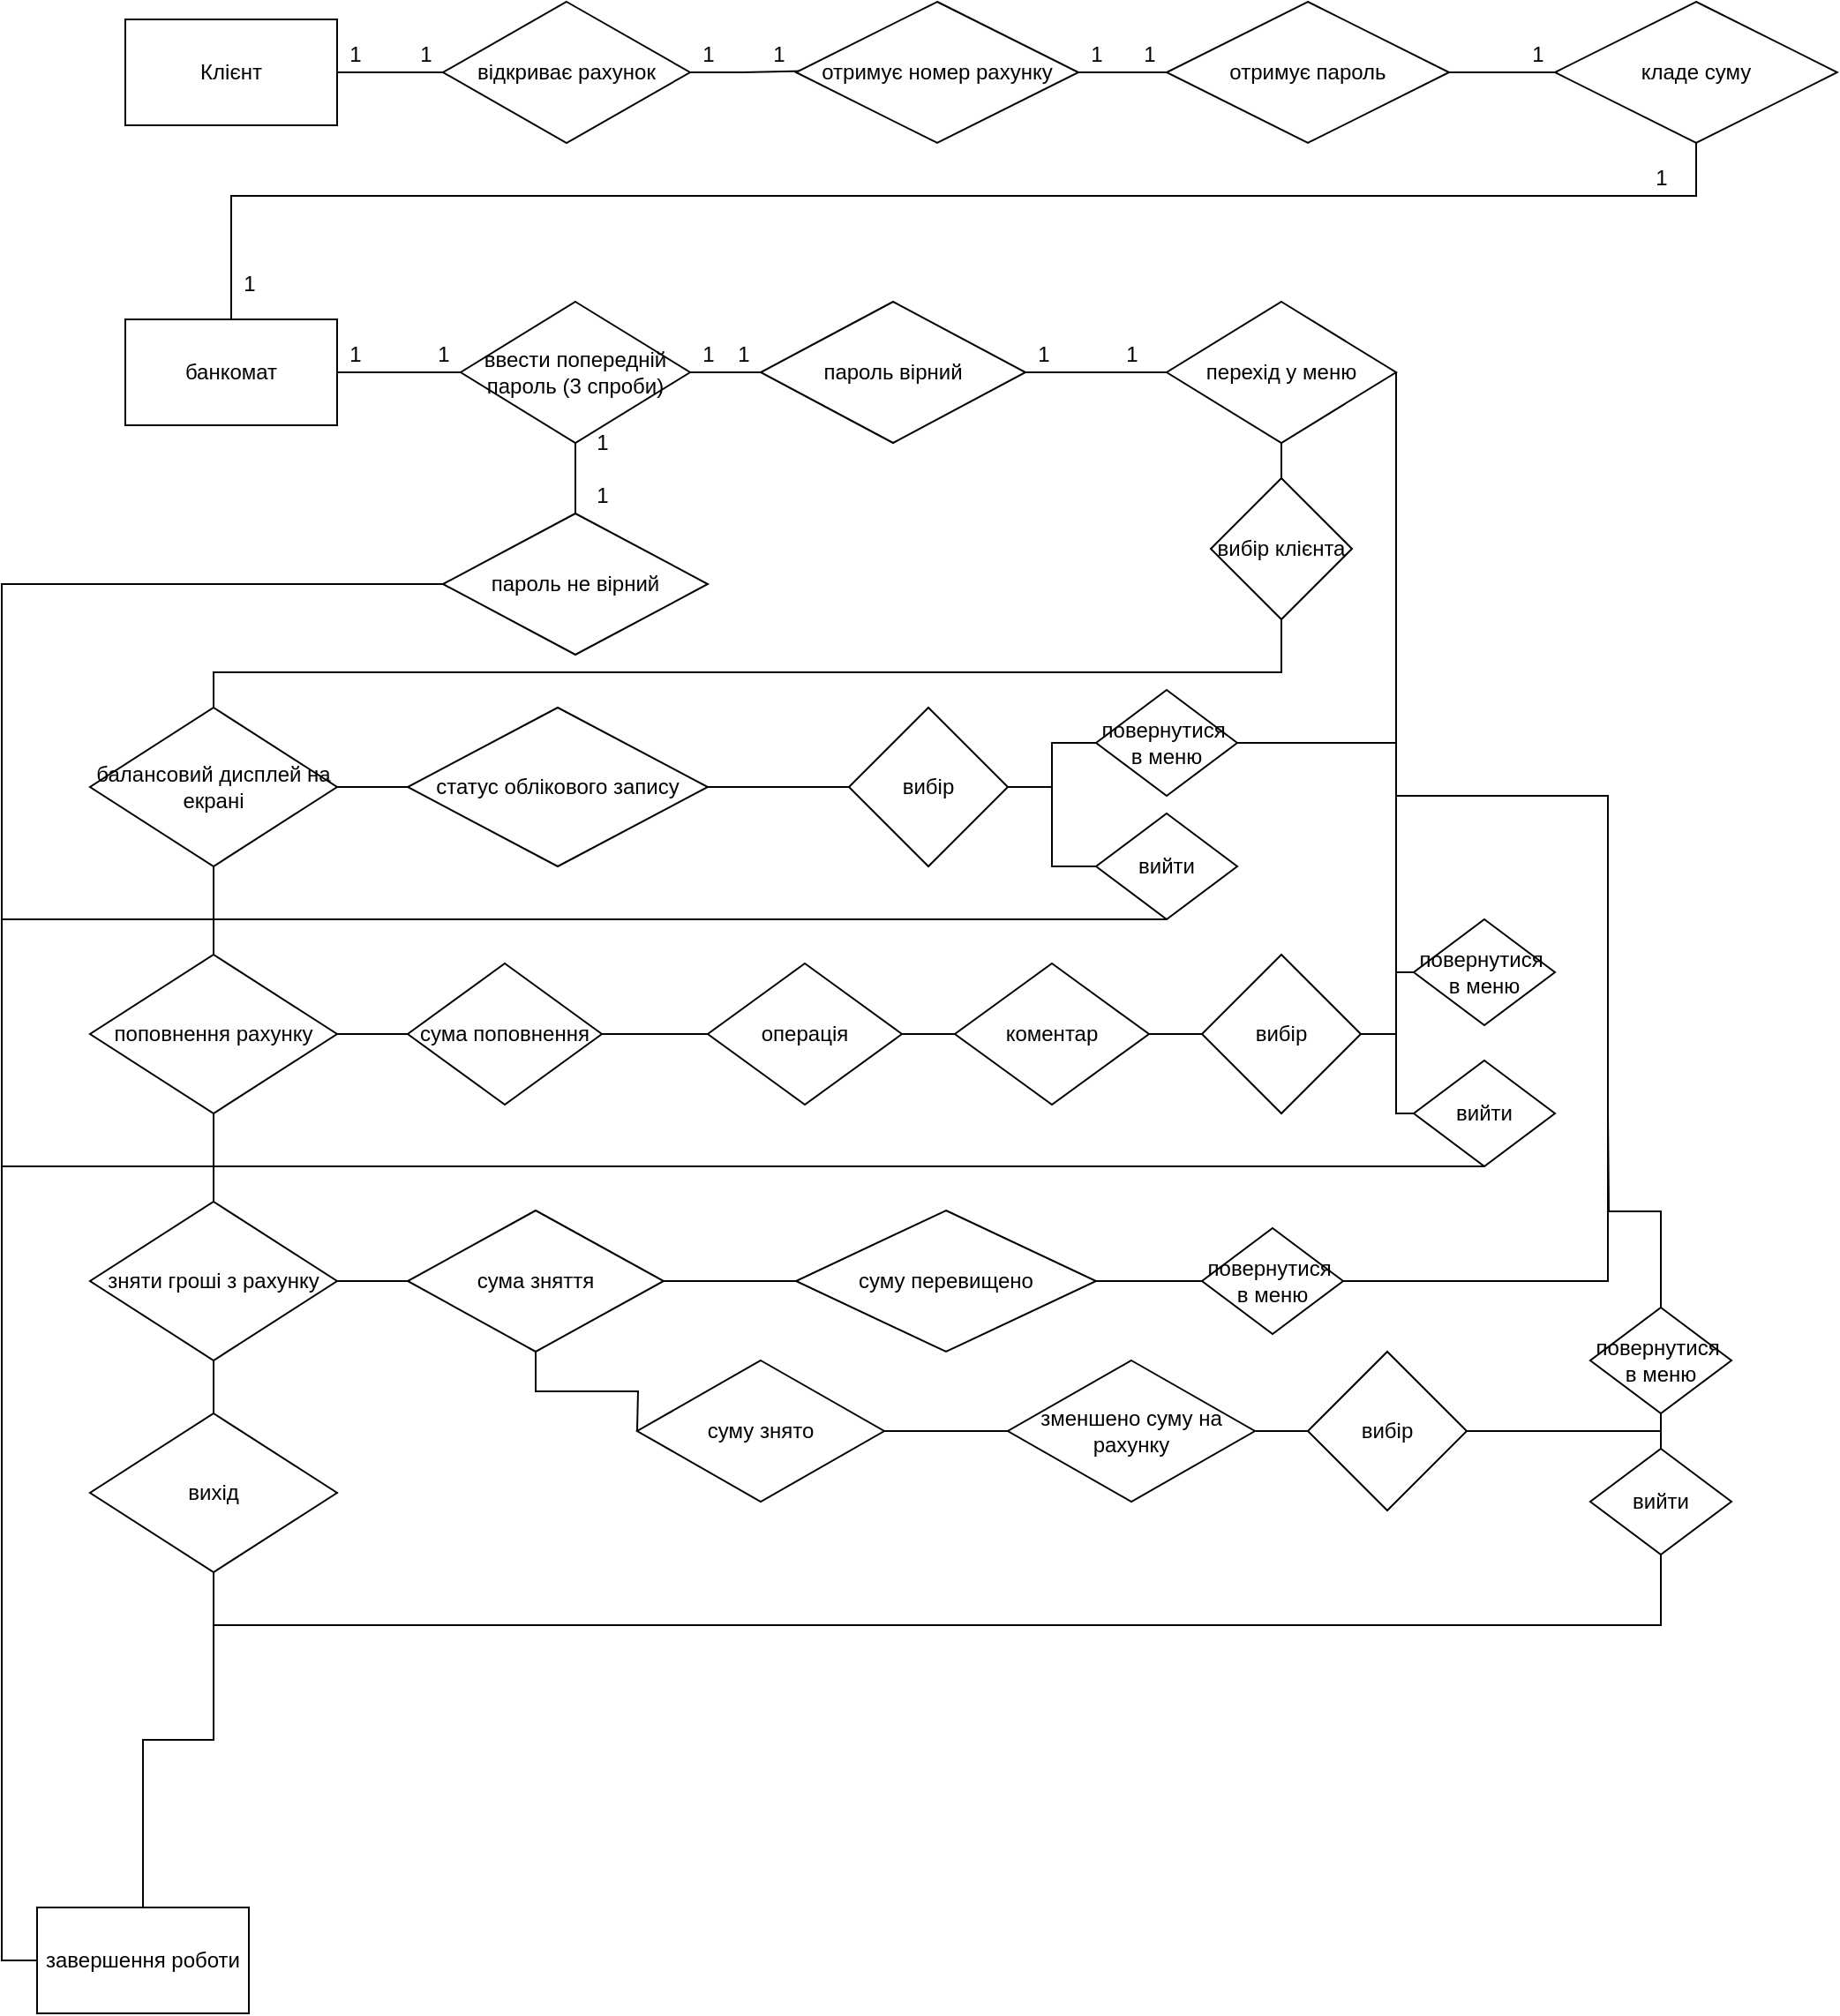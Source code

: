<mxfile version="19.0.0" type="device"><diagram id="A154p5PZdrYbqatmWgkk" name="Сторінка-1"><mxGraphModel dx="1422" dy="875" grid="1" gridSize="10" guides="1" tooltips="1" connect="1" arrows="1" fold="1" page="1" pageScale="1" pageWidth="1169" pageHeight="1654" math="0" shadow="0"><root><mxCell id="0"/><mxCell id="1" parent="0"/><mxCell id="45OHR8cfdw0S3hrVr8gm-3" style="edgeStyle=orthogonalEdgeStyle;rounded=0;orthogonalLoop=1;jettySize=auto;html=1;entryX=0;entryY=0.5;entryDx=0;entryDy=0;endArrow=none;endFill=0;" parent="1" source="45OHR8cfdw0S3hrVr8gm-1" target="45OHR8cfdw0S3hrVr8gm-2" edge="1"><mxGeometry relative="1" as="geometry"/></mxCell><mxCell id="45OHR8cfdw0S3hrVr8gm-1" value="Клієнт" style="rounded=0;whiteSpace=wrap;html=1;" parent="1" vertex="1"><mxGeometry x="90" y="100" width="120" height="60" as="geometry"/></mxCell><mxCell id="45OHR8cfdw0S3hrVr8gm-7" style="edgeStyle=orthogonalEdgeStyle;rounded=0;orthogonalLoop=1;jettySize=auto;html=1;entryX=0.028;entryY=0.49;entryDx=0;entryDy=0;entryPerimeter=0;endArrow=none;endFill=0;" parent="1" source="45OHR8cfdw0S3hrVr8gm-2" target="45OHR8cfdw0S3hrVr8gm-6" edge="1"><mxGeometry relative="1" as="geometry"/></mxCell><mxCell id="45OHR8cfdw0S3hrVr8gm-2" value="відкриває рахунок" style="rhombus;whiteSpace=wrap;html=1;" parent="1" vertex="1"><mxGeometry x="270" y="90" width="140" height="80" as="geometry"/></mxCell><mxCell id="45OHR8cfdw0S3hrVr8gm-4" value="1" style="text;html=1;align=center;verticalAlign=middle;resizable=0;points=[];autosize=1;strokeColor=none;fillColor=none;" parent="1" vertex="1"><mxGeometry x="210" y="110" width="20" height="20" as="geometry"/></mxCell><mxCell id="45OHR8cfdw0S3hrVr8gm-5" value="1" style="text;html=1;align=center;verticalAlign=middle;resizable=0;points=[];autosize=1;strokeColor=none;fillColor=none;" parent="1" vertex="1"><mxGeometry x="250" y="110" width="20" height="20" as="geometry"/></mxCell><mxCell id="45OHR8cfdw0S3hrVr8gm-12" style="edgeStyle=orthogonalEdgeStyle;rounded=0;orthogonalLoop=1;jettySize=auto;html=1;entryX=0;entryY=0.5;entryDx=0;entryDy=0;endArrow=none;endFill=0;" parent="1" source="45OHR8cfdw0S3hrVr8gm-6" target="45OHR8cfdw0S3hrVr8gm-10" edge="1"><mxGeometry relative="1" as="geometry"/></mxCell><mxCell id="45OHR8cfdw0S3hrVr8gm-6" value="отримує номер рахунку" style="rhombus;whiteSpace=wrap;html=1;" parent="1" vertex="1"><mxGeometry x="470" y="90" width="160" height="80" as="geometry"/></mxCell><mxCell id="45OHR8cfdw0S3hrVr8gm-8" value="1" style="text;html=1;align=center;verticalAlign=middle;resizable=0;points=[];autosize=1;strokeColor=none;fillColor=none;" parent="1" vertex="1"><mxGeometry x="410" y="110" width="20" height="20" as="geometry"/></mxCell><mxCell id="45OHR8cfdw0S3hrVr8gm-9" value="1" style="text;html=1;align=center;verticalAlign=middle;resizable=0;points=[];autosize=1;strokeColor=none;fillColor=none;" parent="1" vertex="1"><mxGeometry x="450" y="110" width="20" height="20" as="geometry"/></mxCell><mxCell id="45OHR8cfdw0S3hrVr8gm-13" style="edgeStyle=orthogonalEdgeStyle;rounded=0;orthogonalLoop=1;jettySize=auto;html=1;entryX=0;entryY=0.5;entryDx=0;entryDy=0;endArrow=none;endFill=0;" parent="1" source="45OHR8cfdw0S3hrVr8gm-10" target="45OHR8cfdw0S3hrVr8gm-11" edge="1"><mxGeometry relative="1" as="geometry"/></mxCell><mxCell id="45OHR8cfdw0S3hrVr8gm-10" value="отримує пароль" style="rhombus;whiteSpace=wrap;html=1;" parent="1" vertex="1"><mxGeometry x="680" y="90" width="160" height="80" as="geometry"/></mxCell><mxCell id="45OHR8cfdw0S3hrVr8gm-19" style="edgeStyle=orthogonalEdgeStyle;rounded=0;orthogonalLoop=1;jettySize=auto;html=1;endArrow=none;endFill=0;" parent="1" source="45OHR8cfdw0S3hrVr8gm-11" target="45OHR8cfdw0S3hrVr8gm-18" edge="1"><mxGeometry relative="1" as="geometry"><Array as="points"><mxPoint x="980" y="200"/><mxPoint x="150" y="200"/></Array></mxGeometry></mxCell><mxCell id="45OHR8cfdw0S3hrVr8gm-11" value="кладе суму" style="rhombus;whiteSpace=wrap;html=1;" parent="1" vertex="1"><mxGeometry x="900" y="90" width="160" height="80" as="geometry"/></mxCell><mxCell id="45OHR8cfdw0S3hrVr8gm-14" value="1" style="text;html=1;align=center;verticalAlign=middle;resizable=0;points=[];autosize=1;strokeColor=none;fillColor=none;" parent="1" vertex="1"><mxGeometry x="630" y="110" width="20" height="20" as="geometry"/></mxCell><mxCell id="45OHR8cfdw0S3hrVr8gm-15" value="1" style="text;html=1;align=center;verticalAlign=middle;resizable=0;points=[];autosize=1;strokeColor=none;fillColor=none;" parent="1" vertex="1"><mxGeometry x="660" y="110" width="20" height="20" as="geometry"/></mxCell><mxCell id="45OHR8cfdw0S3hrVr8gm-16" value="1" style="text;html=1;align=center;verticalAlign=middle;resizable=0;points=[];autosize=1;strokeColor=none;fillColor=none;" parent="1" vertex="1"><mxGeometry x="150" y="240" width="20" height="20" as="geometry"/></mxCell><mxCell id="45OHR8cfdw0S3hrVr8gm-17" value="1" style="text;html=1;align=center;verticalAlign=middle;resizable=0;points=[];autosize=1;strokeColor=none;fillColor=none;" parent="1" vertex="1"><mxGeometry x="880" y="110" width="20" height="20" as="geometry"/></mxCell><mxCell id="45OHR8cfdw0S3hrVr8gm-22" style="edgeStyle=orthogonalEdgeStyle;rounded=0;orthogonalLoop=1;jettySize=auto;html=1;endArrow=none;endFill=0;" parent="1" source="45OHR8cfdw0S3hrVr8gm-18" target="45OHR8cfdw0S3hrVr8gm-21" edge="1"><mxGeometry relative="1" as="geometry"/></mxCell><mxCell id="45OHR8cfdw0S3hrVr8gm-18" value="банкомат" style="rounded=0;whiteSpace=wrap;html=1;" parent="1" vertex="1"><mxGeometry x="90" y="270" width="120" height="60" as="geometry"/></mxCell><mxCell id="45OHR8cfdw0S3hrVr8gm-20" value="1" style="text;html=1;align=center;verticalAlign=middle;resizable=0;points=[];autosize=1;strokeColor=none;fillColor=none;" parent="1" vertex="1"><mxGeometry x="950" y="180" width="20" height="20" as="geometry"/></mxCell><mxCell id="45OHR8cfdw0S3hrVr8gm-26" style="edgeStyle=orthogonalEdgeStyle;rounded=0;orthogonalLoop=1;jettySize=auto;html=1;entryX=0;entryY=0.5;entryDx=0;entryDy=0;endArrow=none;endFill=0;" parent="1" source="45OHR8cfdw0S3hrVr8gm-21" target="45OHR8cfdw0S3hrVr8gm-25" edge="1"><mxGeometry relative="1" as="geometry"/></mxCell><mxCell id="45OHR8cfdw0S3hrVr8gm-28" style="edgeStyle=orthogonalEdgeStyle;rounded=0;orthogonalLoop=1;jettySize=auto;html=1;entryX=0.5;entryY=0;entryDx=0;entryDy=0;endArrow=none;endFill=0;" parent="1" source="45OHR8cfdw0S3hrVr8gm-21" target="45OHR8cfdw0S3hrVr8gm-27" edge="1"><mxGeometry relative="1" as="geometry"/></mxCell><mxCell id="45OHR8cfdw0S3hrVr8gm-21" value="ввести попередній пароль (3 спроби)" style="rhombus;whiteSpace=wrap;html=1;" parent="1" vertex="1"><mxGeometry x="280" y="260" width="130" height="80" as="geometry"/></mxCell><mxCell id="45OHR8cfdw0S3hrVr8gm-23" value="1" style="text;html=1;align=center;verticalAlign=middle;resizable=0;points=[];autosize=1;strokeColor=none;fillColor=none;" parent="1" vertex="1"><mxGeometry x="210" y="280" width="20" height="20" as="geometry"/></mxCell><mxCell id="45OHR8cfdw0S3hrVr8gm-24" value="1" style="text;html=1;align=center;verticalAlign=middle;resizable=0;points=[];autosize=1;strokeColor=none;fillColor=none;" parent="1" vertex="1"><mxGeometry x="260" y="280" width="20" height="20" as="geometry"/></mxCell><mxCell id="45OHR8cfdw0S3hrVr8gm-34" style="edgeStyle=orthogonalEdgeStyle;rounded=0;orthogonalLoop=1;jettySize=auto;html=1;entryX=0;entryY=0.5;entryDx=0;entryDy=0;endArrow=none;endFill=0;" parent="1" source="45OHR8cfdw0S3hrVr8gm-25" target="45OHR8cfdw0S3hrVr8gm-33" edge="1"><mxGeometry relative="1" as="geometry"/></mxCell><mxCell id="45OHR8cfdw0S3hrVr8gm-25" value="пароль вірний" style="rhombus;whiteSpace=wrap;html=1;" parent="1" vertex="1"><mxGeometry x="450" y="260" width="150" height="80" as="geometry"/></mxCell><mxCell id="45OHR8cfdw0S3hrVr8gm-32" style="edgeStyle=orthogonalEdgeStyle;rounded=0;orthogonalLoop=1;jettySize=auto;html=1;entryX=0;entryY=0.5;entryDx=0;entryDy=0;endArrow=none;endFill=0;" parent="1" source="45OHR8cfdw0S3hrVr8gm-27" target="45OHR8cfdw0S3hrVr8gm-31" edge="1"><mxGeometry relative="1" as="geometry"/></mxCell><mxCell id="45OHR8cfdw0S3hrVr8gm-27" value="пароль не вірний" style="rhombus;whiteSpace=wrap;html=1;" parent="1" vertex="1"><mxGeometry x="270" y="380" width="150" height="80" as="geometry"/></mxCell><mxCell id="45OHR8cfdw0S3hrVr8gm-29" value="1" style="text;html=1;align=center;verticalAlign=middle;resizable=0;points=[];autosize=1;strokeColor=none;fillColor=none;" parent="1" vertex="1"><mxGeometry x="350" y="330" width="20" height="20" as="geometry"/></mxCell><mxCell id="45OHR8cfdw0S3hrVr8gm-30" value="1" style="text;html=1;align=center;verticalAlign=middle;resizable=0;points=[];autosize=1;strokeColor=none;fillColor=none;" parent="1" vertex="1"><mxGeometry x="350" y="360" width="20" height="20" as="geometry"/></mxCell><mxCell id="45OHR8cfdw0S3hrVr8gm-31" value="завершення роботи" style="rounded=0;whiteSpace=wrap;html=1;" parent="1" vertex="1"><mxGeometry x="40" y="1170" width="120" height="60" as="geometry"/></mxCell><mxCell id="45OHR8cfdw0S3hrVr8gm-33" value="перехід у меню" style="rhombus;whiteSpace=wrap;html=1;" parent="1" vertex="1"><mxGeometry x="680" y="260" width="130" height="80" as="geometry"/></mxCell><mxCell id="45OHR8cfdw0S3hrVr8gm-35" value="1" style="text;html=1;align=center;verticalAlign=middle;resizable=0;points=[];autosize=1;strokeColor=none;fillColor=none;" parent="1" vertex="1"><mxGeometry x="410" y="280" width="20" height="20" as="geometry"/></mxCell><mxCell id="45OHR8cfdw0S3hrVr8gm-36" value="1" style="text;html=1;align=center;verticalAlign=middle;resizable=0;points=[];autosize=1;strokeColor=none;fillColor=none;" parent="1" vertex="1"><mxGeometry x="430" y="280" width="20" height="20" as="geometry"/></mxCell><mxCell id="45OHR8cfdw0S3hrVr8gm-37" value="1" style="text;html=1;align=center;verticalAlign=middle;resizable=0;points=[];autosize=1;strokeColor=none;fillColor=none;" parent="1" vertex="1"><mxGeometry x="600" y="280" width="20" height="20" as="geometry"/></mxCell><mxCell id="45OHR8cfdw0S3hrVr8gm-38" value="1" style="text;html=1;align=center;verticalAlign=middle;resizable=0;points=[];autosize=1;strokeColor=none;fillColor=none;" parent="1" vertex="1"><mxGeometry x="650" y="280" width="20" height="20" as="geometry"/></mxCell><mxCell id="45OHR8cfdw0S3hrVr8gm-44" style="edgeStyle=orthogonalEdgeStyle;rounded=0;orthogonalLoop=1;jettySize=auto;html=1;entryX=0.5;entryY=0;entryDx=0;entryDy=0;endArrow=none;endFill=0;" parent="1" source="45OHR8cfdw0S3hrVr8gm-40" target="45OHR8cfdw0S3hrVr8gm-41" edge="1"><mxGeometry relative="1" as="geometry"/></mxCell><mxCell id="45OHR8cfdw0S3hrVr8gm-55" style="edgeStyle=orthogonalEdgeStyle;rounded=0;orthogonalLoop=1;jettySize=auto;html=1;entryX=0;entryY=0.5;entryDx=0;entryDy=0;endArrow=none;endFill=0;" parent="1" source="45OHR8cfdw0S3hrVr8gm-40" target="45OHR8cfdw0S3hrVr8gm-54" edge="1"><mxGeometry relative="1" as="geometry"/></mxCell><mxCell id="45OHR8cfdw0S3hrVr8gm-79" style="edgeStyle=orthogonalEdgeStyle;rounded=0;orthogonalLoop=1;jettySize=auto;html=1;entryX=0.5;entryY=1;entryDx=0;entryDy=0;endArrow=none;endFill=0;" parent="1" source="45OHR8cfdw0S3hrVr8gm-40" target="45OHR8cfdw0S3hrVr8gm-78" edge="1"><mxGeometry relative="1" as="geometry"><Array as="points"><mxPoint x="140" y="470"/><mxPoint x="745" y="470"/></Array></mxGeometry></mxCell><mxCell id="45OHR8cfdw0S3hrVr8gm-40" value="балансовий дисплей на екрані" style="rhombus;whiteSpace=wrap;html=1;" parent="1" vertex="1"><mxGeometry x="70" y="490" width="140" height="90" as="geometry"/></mxCell><mxCell id="45OHR8cfdw0S3hrVr8gm-48" style="edgeStyle=orthogonalEdgeStyle;rounded=0;orthogonalLoop=1;jettySize=auto;html=1;entryX=0.5;entryY=0;entryDx=0;entryDy=0;endArrow=none;endFill=0;" parent="1" source="45OHR8cfdw0S3hrVr8gm-41" target="45OHR8cfdw0S3hrVr8gm-47" edge="1"><mxGeometry relative="1" as="geometry"/></mxCell><mxCell id="45OHR8cfdw0S3hrVr8gm-65" style="edgeStyle=orthogonalEdgeStyle;rounded=0;orthogonalLoop=1;jettySize=auto;html=1;entryX=0;entryY=0.5;entryDx=0;entryDy=0;endArrow=none;endFill=0;" parent="1" source="45OHR8cfdw0S3hrVr8gm-41" target="45OHR8cfdw0S3hrVr8gm-64" edge="1"><mxGeometry relative="1" as="geometry"/></mxCell><mxCell id="45OHR8cfdw0S3hrVr8gm-41" value="поповнення рахунку" style="rhombus;whiteSpace=wrap;html=1;" parent="1" vertex="1"><mxGeometry x="70" y="630" width="140" height="90" as="geometry"/></mxCell><mxCell id="45OHR8cfdw0S3hrVr8gm-52" style="edgeStyle=orthogonalEdgeStyle;rounded=0;orthogonalLoop=1;jettySize=auto;html=1;entryX=0.5;entryY=0;entryDx=0;entryDy=0;endArrow=none;endFill=0;" parent="1" source="45OHR8cfdw0S3hrVr8gm-47" target="45OHR8cfdw0S3hrVr8gm-51" edge="1"><mxGeometry relative="1" as="geometry"/></mxCell><mxCell id="45OHR8cfdw0S3hrVr8gm-84" style="edgeStyle=orthogonalEdgeStyle;rounded=0;orthogonalLoop=1;jettySize=auto;html=1;endArrow=none;endFill=0;" parent="1" source="45OHR8cfdw0S3hrVr8gm-47" target="45OHR8cfdw0S3hrVr8gm-82" edge="1"><mxGeometry relative="1" as="geometry"/></mxCell><mxCell id="45OHR8cfdw0S3hrVr8gm-47" value="зняти гроші з рахунку" style="rhombus;whiteSpace=wrap;html=1;" parent="1" vertex="1"><mxGeometry x="70" y="770" width="140" height="90" as="geometry"/></mxCell><mxCell id="45OHR8cfdw0S3hrVr8gm-81" style="edgeStyle=orthogonalEdgeStyle;rounded=0;orthogonalLoop=1;jettySize=auto;html=1;endArrow=none;endFill=0;" parent="1" source="45OHR8cfdw0S3hrVr8gm-51" target="45OHR8cfdw0S3hrVr8gm-31" edge="1"><mxGeometry relative="1" as="geometry"/></mxCell><mxCell id="45OHR8cfdw0S3hrVr8gm-51" value="вихід" style="rhombus;whiteSpace=wrap;html=1;" parent="1" vertex="1"><mxGeometry x="70" y="890" width="140" height="90" as="geometry"/></mxCell><mxCell id="45OHR8cfdw0S3hrVr8gm-54" value="статус облікового запису" style="rhombus;whiteSpace=wrap;html=1;" parent="1" vertex="1"><mxGeometry x="250" y="490" width="170" height="90" as="geometry"/></mxCell><mxCell id="45OHR8cfdw0S3hrVr8gm-60" style="edgeStyle=orthogonalEdgeStyle;rounded=0;orthogonalLoop=1;jettySize=auto;html=1;entryX=0;entryY=0.5;entryDx=0;entryDy=0;endArrow=none;endFill=0;" parent="1" source="45OHR8cfdw0S3hrVr8gm-56" target="45OHR8cfdw0S3hrVr8gm-58" edge="1"><mxGeometry relative="1" as="geometry"/></mxCell><mxCell id="45OHR8cfdw0S3hrVr8gm-61" style="edgeStyle=orthogonalEdgeStyle;rounded=0;orthogonalLoop=1;jettySize=auto;html=1;entryX=0;entryY=0.5;entryDx=0;entryDy=0;endArrow=none;endFill=0;" parent="1" source="45OHR8cfdw0S3hrVr8gm-56" target="45OHR8cfdw0S3hrVr8gm-59" edge="1"><mxGeometry relative="1" as="geometry"/></mxCell><mxCell id="45OHR8cfdw0S3hrVr8gm-56" value="вибір" style="rhombus;whiteSpace=wrap;html=1;" parent="1" vertex="1"><mxGeometry x="500" y="490" width="90" height="90" as="geometry"/></mxCell><mxCell id="45OHR8cfdw0S3hrVr8gm-57" value="" style="edgeStyle=orthogonalEdgeStyle;rounded=0;orthogonalLoop=1;jettySize=auto;html=1;endArrow=none;endFill=0;" parent="1" source="45OHR8cfdw0S3hrVr8gm-54" target="45OHR8cfdw0S3hrVr8gm-56" edge="1"><mxGeometry relative="1" as="geometry"/></mxCell><mxCell id="45OHR8cfdw0S3hrVr8gm-62" style="edgeStyle=orthogonalEdgeStyle;rounded=0;orthogonalLoop=1;jettySize=auto;html=1;entryX=1;entryY=0.5;entryDx=0;entryDy=0;endArrow=none;endFill=0;" parent="1" source="45OHR8cfdw0S3hrVr8gm-58" target="45OHR8cfdw0S3hrVr8gm-33" edge="1"><mxGeometry relative="1" as="geometry"><Array as="points"><mxPoint x="810" y="510"/></Array></mxGeometry></mxCell><mxCell id="45OHR8cfdw0S3hrVr8gm-58" value="повернутися&amp;nbsp; в меню" style="rhombus;whiteSpace=wrap;html=1;" parent="1" vertex="1"><mxGeometry x="640" y="480" width="80" height="60" as="geometry"/></mxCell><mxCell id="45OHR8cfdw0S3hrVr8gm-63" style="edgeStyle=orthogonalEdgeStyle;rounded=0;orthogonalLoop=1;jettySize=auto;html=1;endArrow=none;endFill=0;" parent="1" source="45OHR8cfdw0S3hrVr8gm-59" edge="1"><mxGeometry relative="1" as="geometry"><mxPoint x="20" y="610" as="targetPoint"/><Array as="points"><mxPoint x="480" y="610"/><mxPoint x="480" y="610"/></Array></mxGeometry></mxCell><mxCell id="45OHR8cfdw0S3hrVr8gm-59" value="вийти" style="rhombus;whiteSpace=wrap;html=1;" parent="1" vertex="1"><mxGeometry x="640" y="550" width="80" height="60" as="geometry"/></mxCell><mxCell id="45OHR8cfdw0S3hrVr8gm-66" style="edgeStyle=orthogonalEdgeStyle;rounded=0;orthogonalLoop=1;jettySize=auto;html=1;endArrow=none;endFill=0;" parent="1" source="45OHR8cfdw0S3hrVr8gm-64" edge="1"><mxGeometry relative="1" as="geometry"><mxPoint x="420" y="675" as="targetPoint"/></mxGeometry></mxCell><mxCell id="45OHR8cfdw0S3hrVr8gm-64" value="сума поповнення" style="rhombus;whiteSpace=wrap;html=1;" parent="1" vertex="1"><mxGeometry x="250" y="635" width="110" height="80" as="geometry"/></mxCell><mxCell id="45OHR8cfdw0S3hrVr8gm-69" style="edgeStyle=orthogonalEdgeStyle;rounded=0;orthogonalLoop=1;jettySize=auto;html=1;entryX=0;entryY=0.5;entryDx=0;entryDy=0;endArrow=none;endFill=0;" parent="1" source="45OHR8cfdw0S3hrVr8gm-67" target="45OHR8cfdw0S3hrVr8gm-68" edge="1"><mxGeometry relative="1" as="geometry"/></mxCell><mxCell id="45OHR8cfdw0S3hrVr8gm-67" value="операція" style="rhombus;whiteSpace=wrap;html=1;" parent="1" vertex="1"><mxGeometry x="420" y="635" width="110" height="80" as="geometry"/></mxCell><mxCell id="45OHR8cfdw0S3hrVr8gm-73" style="edgeStyle=orthogonalEdgeStyle;rounded=0;orthogonalLoop=1;jettySize=auto;html=1;entryX=0;entryY=0.5;entryDx=0;entryDy=0;endArrow=none;endFill=0;" parent="1" source="45OHR8cfdw0S3hrVr8gm-68" target="45OHR8cfdw0S3hrVr8gm-70" edge="1"><mxGeometry relative="1" as="geometry"/></mxCell><mxCell id="45OHR8cfdw0S3hrVr8gm-68" value="коментар" style="rhombus;whiteSpace=wrap;html=1;" parent="1" vertex="1"><mxGeometry x="560" y="635" width="110" height="80" as="geometry"/></mxCell><mxCell id="45OHR8cfdw0S3hrVr8gm-74" style="edgeStyle=orthogonalEdgeStyle;rounded=0;orthogonalLoop=1;jettySize=auto;html=1;entryX=0;entryY=0.5;entryDx=0;entryDy=0;endArrow=none;endFill=0;" parent="1" source="45OHR8cfdw0S3hrVr8gm-70" target="45OHR8cfdw0S3hrVr8gm-71" edge="1"><mxGeometry relative="1" as="geometry"/></mxCell><mxCell id="45OHR8cfdw0S3hrVr8gm-75" style="edgeStyle=orthogonalEdgeStyle;rounded=0;orthogonalLoop=1;jettySize=auto;html=1;entryX=0;entryY=0.5;entryDx=0;entryDy=0;endArrow=none;endFill=0;" parent="1" source="45OHR8cfdw0S3hrVr8gm-70" target="45OHR8cfdw0S3hrVr8gm-72" edge="1"><mxGeometry relative="1" as="geometry"/></mxCell><mxCell id="45OHR8cfdw0S3hrVr8gm-70" value="вибір" style="rhombus;whiteSpace=wrap;html=1;" parent="1" vertex="1"><mxGeometry x="700" y="630" width="90" height="90" as="geometry"/></mxCell><mxCell id="45OHR8cfdw0S3hrVr8gm-76" style="edgeStyle=orthogonalEdgeStyle;rounded=0;orthogonalLoop=1;jettySize=auto;html=1;endArrow=none;endFill=0;" parent="1" source="45OHR8cfdw0S3hrVr8gm-71" edge="1"><mxGeometry relative="1" as="geometry"><mxPoint x="810" y="510.0" as="targetPoint"/><Array as="points"><mxPoint x="810" y="640"/></Array></mxGeometry></mxCell><mxCell id="45OHR8cfdw0S3hrVr8gm-71" value="повернутися&amp;nbsp; в меню" style="rhombus;whiteSpace=wrap;html=1;" parent="1" vertex="1"><mxGeometry x="820" y="610" width="80" height="60" as="geometry"/></mxCell><mxCell id="45OHR8cfdw0S3hrVr8gm-77" style="edgeStyle=orthogonalEdgeStyle;rounded=0;orthogonalLoop=1;jettySize=auto;html=1;endArrow=none;endFill=0;" parent="1" source="45OHR8cfdw0S3hrVr8gm-72" edge="1"><mxGeometry relative="1" as="geometry"><mxPoint x="20" y="770" as="targetPoint"/><Array as="points"><mxPoint x="20" y="750"/></Array></mxGeometry></mxCell><mxCell id="45OHR8cfdw0S3hrVr8gm-72" value="вийти" style="rhombus;whiteSpace=wrap;html=1;" parent="1" vertex="1"><mxGeometry x="820" y="690" width="80" height="60" as="geometry"/></mxCell><mxCell id="45OHR8cfdw0S3hrVr8gm-80" style="edgeStyle=orthogonalEdgeStyle;rounded=0;orthogonalLoop=1;jettySize=auto;html=1;endArrow=none;endFill=0;" parent="1" source="45OHR8cfdw0S3hrVr8gm-78" target="45OHR8cfdw0S3hrVr8gm-33" edge="1"><mxGeometry relative="1" as="geometry"/></mxCell><mxCell id="45OHR8cfdw0S3hrVr8gm-78" value="вибір клієнта" style="rhombus;whiteSpace=wrap;html=1;" parent="1" vertex="1"><mxGeometry x="705" y="360" width="80" height="80" as="geometry"/></mxCell><mxCell id="45OHR8cfdw0S3hrVr8gm-83" style="edgeStyle=orthogonalEdgeStyle;rounded=0;orthogonalLoop=1;jettySize=auto;html=1;endArrow=none;endFill=0;" parent="1" source="45OHR8cfdw0S3hrVr8gm-82" edge="1"><mxGeometry relative="1" as="geometry"><mxPoint x="470" y="815" as="targetPoint"/></mxGeometry></mxCell><mxCell id="45OHR8cfdw0S3hrVr8gm-89" style="edgeStyle=orthogonalEdgeStyle;rounded=0;orthogonalLoop=1;jettySize=auto;html=1;endArrow=none;endFill=0;" parent="1" source="45OHR8cfdw0S3hrVr8gm-82" edge="1"><mxGeometry relative="1" as="geometry"><mxPoint x="380" y="900" as="targetPoint"/></mxGeometry></mxCell><mxCell id="45OHR8cfdw0S3hrVr8gm-82" value="сума зняття" style="rhombus;whiteSpace=wrap;html=1;" parent="1" vertex="1"><mxGeometry x="250" y="775" width="145" height="80" as="geometry"/></mxCell><mxCell id="45OHR8cfdw0S3hrVr8gm-86" style="edgeStyle=orthogonalEdgeStyle;rounded=0;orthogonalLoop=1;jettySize=auto;html=1;endArrow=none;endFill=0;" parent="1" source="45OHR8cfdw0S3hrVr8gm-85" edge="1"><mxGeometry relative="1" as="geometry"><mxPoint x="700" y="815" as="targetPoint"/></mxGeometry></mxCell><mxCell id="45OHR8cfdw0S3hrVr8gm-85" value="суму перевищено" style="rhombus;whiteSpace=wrap;html=1;" parent="1" vertex="1"><mxGeometry x="470" y="775" width="170" height="80" as="geometry"/></mxCell><mxCell id="45OHR8cfdw0S3hrVr8gm-88" style="edgeStyle=orthogonalEdgeStyle;rounded=0;orthogonalLoop=1;jettySize=auto;html=1;endArrow=none;endFill=0;" parent="1" source="45OHR8cfdw0S3hrVr8gm-87" edge="1"><mxGeometry relative="1" as="geometry"><mxPoint x="810" y="540" as="targetPoint"/><Array as="points"><mxPoint x="930" y="815"/><mxPoint x="930" y="540"/></Array></mxGeometry></mxCell><mxCell id="45OHR8cfdw0S3hrVr8gm-87" value="повернутися&amp;nbsp; в меню" style="rhombus;whiteSpace=wrap;html=1;" parent="1" vertex="1"><mxGeometry x="700" y="785" width="80" height="60" as="geometry"/></mxCell><mxCell id="45OHR8cfdw0S3hrVr8gm-92" style="edgeStyle=orthogonalEdgeStyle;rounded=0;orthogonalLoop=1;jettySize=auto;html=1;entryX=0;entryY=0.5;entryDx=0;entryDy=0;endArrow=none;endFill=0;" parent="1" source="45OHR8cfdw0S3hrVr8gm-90" target="45OHR8cfdw0S3hrVr8gm-91" edge="1"><mxGeometry relative="1" as="geometry"/></mxCell><mxCell id="45OHR8cfdw0S3hrVr8gm-90" value="суму знято" style="rhombus;whiteSpace=wrap;html=1;" parent="1" vertex="1"><mxGeometry x="380" y="860" width="140" height="80" as="geometry"/></mxCell><mxCell id="45OHR8cfdw0S3hrVr8gm-96" style="edgeStyle=orthogonalEdgeStyle;rounded=0;orthogonalLoop=1;jettySize=auto;html=1;entryX=0;entryY=0.5;entryDx=0;entryDy=0;endArrow=none;endFill=0;" parent="1" source="45OHR8cfdw0S3hrVr8gm-91" target="45OHR8cfdw0S3hrVr8gm-94" edge="1"><mxGeometry relative="1" as="geometry"/></mxCell><mxCell id="45OHR8cfdw0S3hrVr8gm-91" value="зменшено суму на рахунку" style="rhombus;whiteSpace=wrap;html=1;" parent="1" vertex="1"><mxGeometry x="590" y="860" width="140" height="80" as="geometry"/></mxCell><mxCell id="45OHR8cfdw0S3hrVr8gm-99" style="edgeStyle=orthogonalEdgeStyle;rounded=0;orthogonalLoop=1;jettySize=auto;html=1;endArrow=none;endFill=0;" parent="1" source="45OHR8cfdw0S3hrVr8gm-93" edge="1"><mxGeometry relative="1" as="geometry"><mxPoint x="930.0" y="720" as="targetPoint"/></mxGeometry></mxCell><mxCell id="45OHR8cfdw0S3hrVr8gm-93" value="повернутися&amp;nbsp; в меню" style="rhombus;whiteSpace=wrap;html=1;" parent="1" vertex="1"><mxGeometry x="920" y="830" width="80" height="60" as="geometry"/></mxCell><mxCell id="45OHR8cfdw0S3hrVr8gm-97" style="edgeStyle=orthogonalEdgeStyle;rounded=0;orthogonalLoop=1;jettySize=auto;html=1;entryX=0.5;entryY=1;entryDx=0;entryDy=0;endArrow=none;endFill=0;" parent="1" source="45OHR8cfdw0S3hrVr8gm-94" target="45OHR8cfdw0S3hrVr8gm-93" edge="1"><mxGeometry relative="1" as="geometry"><Array as="points"><mxPoint x="960" y="900"/></Array></mxGeometry></mxCell><mxCell id="45OHR8cfdw0S3hrVr8gm-94" value="вибір" style="rhombus;whiteSpace=wrap;html=1;" parent="1" vertex="1"><mxGeometry x="760" y="855" width="90" height="90" as="geometry"/></mxCell><mxCell id="45OHR8cfdw0S3hrVr8gm-98" style="edgeStyle=orthogonalEdgeStyle;rounded=0;orthogonalLoop=1;jettySize=auto;html=1;endArrow=none;endFill=0;" parent="1" source="45OHR8cfdw0S3hrVr8gm-95" edge="1"><mxGeometry relative="1" as="geometry"><mxPoint x="960" y="900" as="targetPoint"/></mxGeometry></mxCell><mxCell id="45OHR8cfdw0S3hrVr8gm-100" style="edgeStyle=orthogonalEdgeStyle;rounded=0;orthogonalLoop=1;jettySize=auto;html=1;endArrow=none;endFill=0;" parent="1" source="45OHR8cfdw0S3hrVr8gm-95" edge="1"><mxGeometry relative="1" as="geometry"><mxPoint x="140" y="1060" as="targetPoint"/><Array as="points"><mxPoint x="960" y="1010"/><mxPoint x="140" y="1010"/></Array></mxGeometry></mxCell><mxCell id="45OHR8cfdw0S3hrVr8gm-95" value="вийти" style="rhombus;whiteSpace=wrap;html=1;" parent="1" vertex="1"><mxGeometry x="920" y="910" width="80" height="60" as="geometry"/></mxCell></root></mxGraphModel></diagram></mxfile>